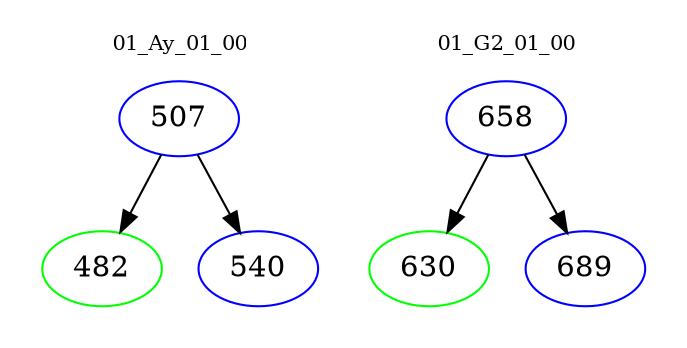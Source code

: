 digraph{
subgraph cluster_0 {
color = white
label = "01_Ay_01_00";
fontsize=10;
T0_507 [label="507", color="blue"]
T0_507 -> T0_482 [color="black"]
T0_482 [label="482", color="green"]
T0_507 -> T0_540 [color="black"]
T0_540 [label="540", color="blue"]
}
subgraph cluster_1 {
color = white
label = "01_G2_01_00";
fontsize=10;
T1_658 [label="658", color="blue"]
T1_658 -> T1_630 [color="black"]
T1_630 [label="630", color="green"]
T1_658 -> T1_689 [color="black"]
T1_689 [label="689", color="blue"]
}
}
